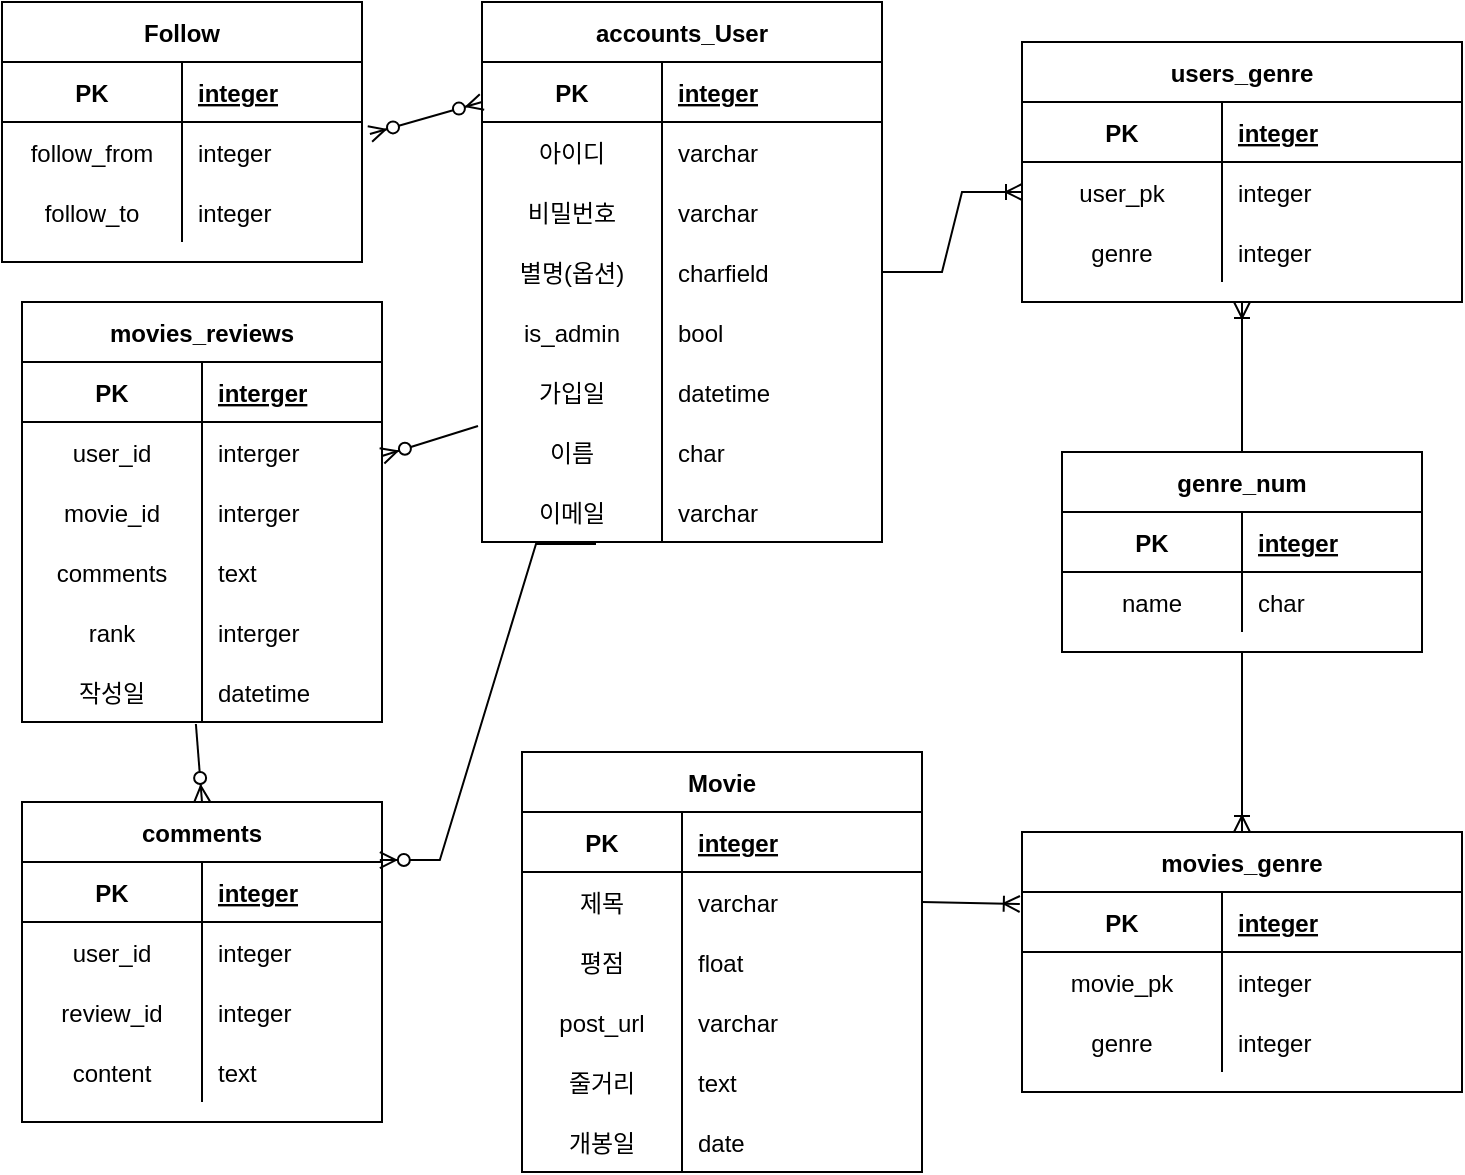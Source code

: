 <mxfile version="15.7.4" type="device"><diagram id="C5RBs43oDa-KdzZeNtuy" name="Page-1"><mxGraphModel dx="1422" dy="762" grid="1" gridSize="10" guides="1" tooltips="1" connect="1" arrows="1" fold="1" page="1" pageScale="1" pageWidth="827" pageHeight="1169" math="0" shadow="0"><root><mxCell id="WIyWlLk6GJQsqaUBKTNV-0"/><mxCell id="WIyWlLk6GJQsqaUBKTNV-1" parent="WIyWlLk6GJQsqaUBKTNV-0"/><mxCell id="8XO7aNKC1rzDoXNS54ND-7" value="accounts_User" style="shape=table;startSize=30;container=1;collapsible=1;childLayout=tableLayout;fixedRows=1;rowLines=0;fontStyle=1;align=center;resizeLast=1;" vertex="1" parent="WIyWlLk6GJQsqaUBKTNV-1"><mxGeometry x="280" y="40" width="200" height="270" as="geometry"/></mxCell><mxCell id="8XO7aNKC1rzDoXNS54ND-8" value="" style="shape=partialRectangle;collapsible=0;dropTarget=0;pointerEvents=0;fillColor=none;top=0;left=0;bottom=1;right=0;points=[[0,0.5],[1,0.5]];portConstraint=eastwest;" vertex="1" parent="8XO7aNKC1rzDoXNS54ND-7"><mxGeometry y="30" width="200" height="30" as="geometry"/></mxCell><mxCell id="8XO7aNKC1rzDoXNS54ND-9" value="PK" style="shape=partialRectangle;connectable=0;fillColor=none;top=0;left=0;bottom=0;right=0;fontStyle=1;overflow=hidden;" vertex="1" parent="8XO7aNKC1rzDoXNS54ND-8"><mxGeometry width="90" height="30" as="geometry"><mxRectangle width="90" height="30" as="alternateBounds"/></mxGeometry></mxCell><mxCell id="8XO7aNKC1rzDoXNS54ND-10" value="integer" style="shape=partialRectangle;connectable=0;fillColor=none;top=0;left=0;bottom=0;right=0;align=left;spacingLeft=6;fontStyle=5;overflow=hidden;" vertex="1" parent="8XO7aNKC1rzDoXNS54ND-8"><mxGeometry x="90" width="110" height="30" as="geometry"><mxRectangle width="110" height="30" as="alternateBounds"/></mxGeometry></mxCell><mxCell id="8XO7aNKC1rzDoXNS54ND-11" value="" style="shape=partialRectangle;collapsible=0;dropTarget=0;pointerEvents=0;fillColor=none;top=0;left=0;bottom=0;right=0;points=[[0,0.5],[1,0.5]];portConstraint=eastwest;" vertex="1" parent="8XO7aNKC1rzDoXNS54ND-7"><mxGeometry y="60" width="200" height="30" as="geometry"/></mxCell><mxCell id="8XO7aNKC1rzDoXNS54ND-12" value="아이디" style="shape=partialRectangle;connectable=0;fillColor=none;top=0;left=0;bottom=0;right=0;editable=1;overflow=hidden;" vertex="1" parent="8XO7aNKC1rzDoXNS54ND-11"><mxGeometry width="90" height="30" as="geometry"><mxRectangle width="90" height="30" as="alternateBounds"/></mxGeometry></mxCell><mxCell id="8XO7aNKC1rzDoXNS54ND-13" value="varchar" style="shape=partialRectangle;connectable=0;fillColor=none;top=0;left=0;bottom=0;right=0;align=left;spacingLeft=6;overflow=hidden;" vertex="1" parent="8XO7aNKC1rzDoXNS54ND-11"><mxGeometry x="90" width="110" height="30" as="geometry"><mxRectangle width="110" height="30" as="alternateBounds"/></mxGeometry></mxCell><mxCell id="8XO7aNKC1rzDoXNS54ND-14" value="" style="shape=partialRectangle;collapsible=0;dropTarget=0;pointerEvents=0;fillColor=none;top=0;left=0;bottom=0;right=0;points=[[0,0.5],[1,0.5]];portConstraint=eastwest;" vertex="1" parent="8XO7aNKC1rzDoXNS54ND-7"><mxGeometry y="90" width="200" height="30" as="geometry"/></mxCell><mxCell id="8XO7aNKC1rzDoXNS54ND-15" value="비밀번호" style="shape=partialRectangle;connectable=0;fillColor=none;top=0;left=0;bottom=0;right=0;editable=1;overflow=hidden;" vertex="1" parent="8XO7aNKC1rzDoXNS54ND-14"><mxGeometry width="90" height="30" as="geometry"><mxRectangle width="90" height="30" as="alternateBounds"/></mxGeometry></mxCell><mxCell id="8XO7aNKC1rzDoXNS54ND-16" value="varchar" style="shape=partialRectangle;connectable=0;fillColor=none;top=0;left=0;bottom=0;right=0;align=left;spacingLeft=6;overflow=hidden;" vertex="1" parent="8XO7aNKC1rzDoXNS54ND-14"><mxGeometry x="90" width="110" height="30" as="geometry"><mxRectangle width="110" height="30" as="alternateBounds"/></mxGeometry></mxCell><mxCell id="8XO7aNKC1rzDoXNS54ND-17" value="" style="shape=partialRectangle;collapsible=0;dropTarget=0;pointerEvents=0;fillColor=none;top=0;left=0;bottom=0;right=0;points=[[0,0.5],[1,0.5]];portConstraint=eastwest;" vertex="1" parent="8XO7aNKC1rzDoXNS54ND-7"><mxGeometry y="120" width="200" height="30" as="geometry"/></mxCell><mxCell id="8XO7aNKC1rzDoXNS54ND-18" value="별명(옵션)" style="shape=partialRectangle;connectable=0;fillColor=none;top=0;left=0;bottom=0;right=0;editable=1;overflow=hidden;" vertex="1" parent="8XO7aNKC1rzDoXNS54ND-17"><mxGeometry width="90" height="30" as="geometry"><mxRectangle width="90" height="30" as="alternateBounds"/></mxGeometry></mxCell><mxCell id="8XO7aNKC1rzDoXNS54ND-19" value="charfield" style="shape=partialRectangle;connectable=0;fillColor=none;top=0;left=0;bottom=0;right=0;align=left;spacingLeft=6;overflow=hidden;" vertex="1" parent="8XO7aNKC1rzDoXNS54ND-17"><mxGeometry x="90" width="110" height="30" as="geometry"><mxRectangle width="110" height="30" as="alternateBounds"/></mxGeometry></mxCell><mxCell id="8XO7aNKC1rzDoXNS54ND-50" value="" style="shape=partialRectangle;collapsible=0;dropTarget=0;pointerEvents=0;fillColor=none;top=0;left=0;bottom=0;right=0;points=[[0,0.5],[1,0.5]];portConstraint=eastwest;" vertex="1" parent="8XO7aNKC1rzDoXNS54ND-7"><mxGeometry y="150" width="200" height="30" as="geometry"/></mxCell><mxCell id="8XO7aNKC1rzDoXNS54ND-51" value="is_admin" style="shape=partialRectangle;connectable=0;fillColor=none;top=0;left=0;bottom=0;right=0;editable=1;overflow=hidden;" vertex="1" parent="8XO7aNKC1rzDoXNS54ND-50"><mxGeometry width="90" height="30" as="geometry"><mxRectangle width="90" height="30" as="alternateBounds"/></mxGeometry></mxCell><mxCell id="8XO7aNKC1rzDoXNS54ND-52" value="bool" style="shape=partialRectangle;connectable=0;fillColor=none;top=0;left=0;bottom=0;right=0;align=left;spacingLeft=6;overflow=hidden;" vertex="1" parent="8XO7aNKC1rzDoXNS54ND-50"><mxGeometry x="90" width="110" height="30" as="geometry"><mxRectangle width="110" height="30" as="alternateBounds"/></mxGeometry></mxCell><mxCell id="8XO7aNKC1rzDoXNS54ND-53" value="" style="shape=partialRectangle;collapsible=0;dropTarget=0;pointerEvents=0;fillColor=none;top=0;left=0;bottom=0;right=0;points=[[0,0.5],[1,0.5]];portConstraint=eastwest;" vertex="1" parent="8XO7aNKC1rzDoXNS54ND-7"><mxGeometry y="180" width="200" height="30" as="geometry"/></mxCell><mxCell id="8XO7aNKC1rzDoXNS54ND-54" value="가입일" style="shape=partialRectangle;connectable=0;fillColor=none;top=0;left=0;bottom=0;right=0;editable=1;overflow=hidden;" vertex="1" parent="8XO7aNKC1rzDoXNS54ND-53"><mxGeometry width="90" height="30" as="geometry"><mxRectangle width="90" height="30" as="alternateBounds"/></mxGeometry></mxCell><mxCell id="8XO7aNKC1rzDoXNS54ND-55" value="datetime" style="shape=partialRectangle;connectable=0;fillColor=none;top=0;left=0;bottom=0;right=0;align=left;spacingLeft=6;overflow=hidden;" vertex="1" parent="8XO7aNKC1rzDoXNS54ND-53"><mxGeometry x="90" width="110" height="30" as="geometry"><mxRectangle width="110" height="30" as="alternateBounds"/></mxGeometry></mxCell><mxCell id="8XO7aNKC1rzDoXNS54ND-56" value="" style="shape=partialRectangle;collapsible=0;dropTarget=0;pointerEvents=0;fillColor=none;top=0;left=0;bottom=0;right=0;points=[[0,0.5],[1,0.5]];portConstraint=eastwest;" vertex="1" parent="8XO7aNKC1rzDoXNS54ND-7"><mxGeometry y="210" width="200" height="30" as="geometry"/></mxCell><mxCell id="8XO7aNKC1rzDoXNS54ND-57" value="이름" style="shape=partialRectangle;connectable=0;fillColor=none;top=0;left=0;bottom=0;right=0;editable=1;overflow=hidden;" vertex="1" parent="8XO7aNKC1rzDoXNS54ND-56"><mxGeometry width="90" height="30" as="geometry"><mxRectangle width="90" height="30" as="alternateBounds"/></mxGeometry></mxCell><mxCell id="8XO7aNKC1rzDoXNS54ND-58" value="char" style="shape=partialRectangle;connectable=0;fillColor=none;top=0;left=0;bottom=0;right=0;align=left;spacingLeft=6;overflow=hidden;" vertex="1" parent="8XO7aNKC1rzDoXNS54ND-56"><mxGeometry x="90" width="110" height="30" as="geometry"><mxRectangle width="110" height="30" as="alternateBounds"/></mxGeometry></mxCell><mxCell id="8XO7aNKC1rzDoXNS54ND-59" value="" style="shape=partialRectangle;collapsible=0;dropTarget=0;pointerEvents=0;fillColor=none;top=0;left=0;bottom=0;right=0;points=[[0,0.5],[1,0.5]];portConstraint=eastwest;" vertex="1" parent="8XO7aNKC1rzDoXNS54ND-7"><mxGeometry y="240" width="200" height="30" as="geometry"/></mxCell><mxCell id="8XO7aNKC1rzDoXNS54ND-60" value="이메일" style="shape=partialRectangle;connectable=0;fillColor=none;top=0;left=0;bottom=0;right=0;editable=1;overflow=hidden;" vertex="1" parent="8XO7aNKC1rzDoXNS54ND-59"><mxGeometry width="90" height="30" as="geometry"><mxRectangle width="90" height="30" as="alternateBounds"/></mxGeometry></mxCell><mxCell id="8XO7aNKC1rzDoXNS54ND-61" value="varchar" style="shape=partialRectangle;connectable=0;fillColor=none;top=0;left=0;bottom=0;right=0;align=left;spacingLeft=6;overflow=hidden;" vertex="1" parent="8XO7aNKC1rzDoXNS54ND-59"><mxGeometry x="90" width="110" height="30" as="geometry"><mxRectangle width="110" height="30" as="alternateBounds"/></mxGeometry></mxCell><mxCell id="8XO7aNKC1rzDoXNS54ND-21" value="users_genre" style="shape=table;startSize=30;container=1;collapsible=1;childLayout=tableLayout;fixedRows=1;rowLines=0;fontStyle=1;align=center;resizeLast=1;" vertex="1" parent="WIyWlLk6GJQsqaUBKTNV-1"><mxGeometry x="550" y="60" width="220" height="130" as="geometry"/></mxCell><mxCell id="8XO7aNKC1rzDoXNS54ND-22" value="" style="shape=partialRectangle;collapsible=0;dropTarget=0;pointerEvents=0;fillColor=none;top=0;left=0;bottom=1;right=0;points=[[0,0.5],[1,0.5]];portConstraint=eastwest;" vertex="1" parent="8XO7aNKC1rzDoXNS54ND-21"><mxGeometry y="30" width="220" height="30" as="geometry"/></mxCell><mxCell id="8XO7aNKC1rzDoXNS54ND-23" value="PK" style="shape=partialRectangle;connectable=0;fillColor=none;top=0;left=0;bottom=0;right=0;fontStyle=1;overflow=hidden;" vertex="1" parent="8XO7aNKC1rzDoXNS54ND-22"><mxGeometry width="100" height="30" as="geometry"><mxRectangle width="100" height="30" as="alternateBounds"/></mxGeometry></mxCell><mxCell id="8XO7aNKC1rzDoXNS54ND-24" value="integer" style="shape=partialRectangle;connectable=0;fillColor=none;top=0;left=0;bottom=0;right=0;align=left;spacingLeft=6;fontStyle=5;overflow=hidden;" vertex="1" parent="8XO7aNKC1rzDoXNS54ND-22"><mxGeometry x="100" width="120" height="30" as="geometry"><mxRectangle width="120" height="30" as="alternateBounds"/></mxGeometry></mxCell><mxCell id="8XO7aNKC1rzDoXNS54ND-25" value="" style="shape=partialRectangle;collapsible=0;dropTarget=0;pointerEvents=0;fillColor=none;top=0;left=0;bottom=0;right=0;points=[[0,0.5],[1,0.5]];portConstraint=eastwest;" vertex="1" parent="8XO7aNKC1rzDoXNS54ND-21"><mxGeometry y="60" width="220" height="30" as="geometry"/></mxCell><mxCell id="8XO7aNKC1rzDoXNS54ND-26" value="user_pk" style="shape=partialRectangle;connectable=0;fillColor=none;top=0;left=0;bottom=0;right=0;editable=1;overflow=hidden;" vertex="1" parent="8XO7aNKC1rzDoXNS54ND-25"><mxGeometry width="100" height="30" as="geometry"><mxRectangle width="100" height="30" as="alternateBounds"/></mxGeometry></mxCell><mxCell id="8XO7aNKC1rzDoXNS54ND-27" value="integer" style="shape=partialRectangle;connectable=0;fillColor=none;top=0;left=0;bottom=0;right=0;align=left;spacingLeft=6;overflow=hidden;" vertex="1" parent="8XO7aNKC1rzDoXNS54ND-25"><mxGeometry x="100" width="120" height="30" as="geometry"><mxRectangle width="120" height="30" as="alternateBounds"/></mxGeometry></mxCell><mxCell id="8XO7aNKC1rzDoXNS54ND-28" value="" style="shape=partialRectangle;collapsible=0;dropTarget=0;pointerEvents=0;fillColor=none;top=0;left=0;bottom=0;right=0;points=[[0,0.5],[1,0.5]];portConstraint=eastwest;" vertex="1" parent="8XO7aNKC1rzDoXNS54ND-21"><mxGeometry y="90" width="220" height="30" as="geometry"/></mxCell><mxCell id="8XO7aNKC1rzDoXNS54ND-29" value="genre" style="shape=partialRectangle;connectable=0;fillColor=none;top=0;left=0;bottom=0;right=0;editable=1;overflow=hidden;" vertex="1" parent="8XO7aNKC1rzDoXNS54ND-28"><mxGeometry width="100" height="30" as="geometry"><mxRectangle width="100" height="30" as="alternateBounds"/></mxGeometry></mxCell><mxCell id="8XO7aNKC1rzDoXNS54ND-30" value="integer" style="shape=partialRectangle;connectable=0;fillColor=none;top=0;left=0;bottom=0;right=0;align=left;spacingLeft=6;overflow=hidden;" vertex="1" parent="8XO7aNKC1rzDoXNS54ND-28"><mxGeometry x="100" width="120" height="30" as="geometry"><mxRectangle width="120" height="30" as="alternateBounds"/></mxGeometry></mxCell><mxCell id="8XO7aNKC1rzDoXNS54ND-34" value="Movie" style="shape=table;startSize=30;container=1;collapsible=1;childLayout=tableLayout;fixedRows=1;rowLines=0;fontStyle=1;align=center;resizeLast=1;" vertex="1" parent="WIyWlLk6GJQsqaUBKTNV-1"><mxGeometry x="300" y="415" width="200" height="210" as="geometry"/></mxCell><mxCell id="8XO7aNKC1rzDoXNS54ND-35" value="" style="shape=partialRectangle;collapsible=0;dropTarget=0;pointerEvents=0;fillColor=none;top=0;left=0;bottom=1;right=0;points=[[0,0.5],[1,0.5]];portConstraint=eastwest;" vertex="1" parent="8XO7aNKC1rzDoXNS54ND-34"><mxGeometry y="30" width="200" height="30" as="geometry"/></mxCell><mxCell id="8XO7aNKC1rzDoXNS54ND-36" value="PK" style="shape=partialRectangle;connectable=0;fillColor=none;top=0;left=0;bottom=0;right=0;fontStyle=1;overflow=hidden;" vertex="1" parent="8XO7aNKC1rzDoXNS54ND-35"><mxGeometry width="80" height="30" as="geometry"><mxRectangle width="80" height="30" as="alternateBounds"/></mxGeometry></mxCell><mxCell id="8XO7aNKC1rzDoXNS54ND-37" value="integer" style="shape=partialRectangle;connectable=0;fillColor=none;top=0;left=0;bottom=0;right=0;align=left;spacingLeft=6;fontStyle=5;overflow=hidden;" vertex="1" parent="8XO7aNKC1rzDoXNS54ND-35"><mxGeometry x="80" width="120" height="30" as="geometry"><mxRectangle width="120" height="30" as="alternateBounds"/></mxGeometry></mxCell><mxCell id="8XO7aNKC1rzDoXNS54ND-38" value="" style="shape=partialRectangle;collapsible=0;dropTarget=0;pointerEvents=0;fillColor=none;top=0;left=0;bottom=0;right=0;points=[[0,0.5],[1,0.5]];portConstraint=eastwest;" vertex="1" parent="8XO7aNKC1rzDoXNS54ND-34"><mxGeometry y="60" width="200" height="30" as="geometry"/></mxCell><mxCell id="8XO7aNKC1rzDoXNS54ND-39" value="제목" style="shape=partialRectangle;connectable=0;fillColor=none;top=0;left=0;bottom=0;right=0;editable=1;overflow=hidden;" vertex="1" parent="8XO7aNKC1rzDoXNS54ND-38"><mxGeometry width="80" height="30" as="geometry"><mxRectangle width="80" height="30" as="alternateBounds"/></mxGeometry></mxCell><mxCell id="8XO7aNKC1rzDoXNS54ND-40" value="varchar" style="shape=partialRectangle;connectable=0;fillColor=none;top=0;left=0;bottom=0;right=0;align=left;spacingLeft=6;overflow=hidden;" vertex="1" parent="8XO7aNKC1rzDoXNS54ND-38"><mxGeometry x="80" width="120" height="30" as="geometry"><mxRectangle width="120" height="30" as="alternateBounds"/></mxGeometry></mxCell><mxCell id="8XO7aNKC1rzDoXNS54ND-41" value="" style="shape=partialRectangle;collapsible=0;dropTarget=0;pointerEvents=0;fillColor=none;top=0;left=0;bottom=0;right=0;points=[[0,0.5],[1,0.5]];portConstraint=eastwest;" vertex="1" parent="8XO7aNKC1rzDoXNS54ND-34"><mxGeometry y="90" width="200" height="30" as="geometry"/></mxCell><mxCell id="8XO7aNKC1rzDoXNS54ND-42" value="평점" style="shape=partialRectangle;connectable=0;fillColor=none;top=0;left=0;bottom=0;right=0;editable=1;overflow=hidden;" vertex="1" parent="8XO7aNKC1rzDoXNS54ND-41"><mxGeometry width="80" height="30" as="geometry"><mxRectangle width="80" height="30" as="alternateBounds"/></mxGeometry></mxCell><mxCell id="8XO7aNKC1rzDoXNS54ND-43" value="float" style="shape=partialRectangle;connectable=0;fillColor=none;top=0;left=0;bottom=0;right=0;align=left;spacingLeft=6;overflow=hidden;" vertex="1" parent="8XO7aNKC1rzDoXNS54ND-41"><mxGeometry x="80" width="120" height="30" as="geometry"><mxRectangle width="120" height="30" as="alternateBounds"/></mxGeometry></mxCell><mxCell id="8XO7aNKC1rzDoXNS54ND-44" value="" style="shape=partialRectangle;collapsible=0;dropTarget=0;pointerEvents=0;fillColor=none;top=0;left=0;bottom=0;right=0;points=[[0,0.5],[1,0.5]];portConstraint=eastwest;" vertex="1" parent="8XO7aNKC1rzDoXNS54ND-34"><mxGeometry y="120" width="200" height="30" as="geometry"/></mxCell><mxCell id="8XO7aNKC1rzDoXNS54ND-45" value="post_url" style="shape=partialRectangle;connectable=0;fillColor=none;top=0;left=0;bottom=0;right=0;editable=1;overflow=hidden;" vertex="1" parent="8XO7aNKC1rzDoXNS54ND-44"><mxGeometry width="80" height="30" as="geometry"><mxRectangle width="80" height="30" as="alternateBounds"/></mxGeometry></mxCell><mxCell id="8XO7aNKC1rzDoXNS54ND-46" value="varchar" style="shape=partialRectangle;connectable=0;fillColor=none;top=0;left=0;bottom=0;right=0;align=left;spacingLeft=6;overflow=hidden;" vertex="1" parent="8XO7aNKC1rzDoXNS54ND-44"><mxGeometry x="80" width="120" height="30" as="geometry"><mxRectangle width="120" height="30" as="alternateBounds"/></mxGeometry></mxCell><mxCell id="8XO7aNKC1rzDoXNS54ND-85" value="" style="shape=partialRectangle;collapsible=0;dropTarget=0;pointerEvents=0;fillColor=none;top=0;left=0;bottom=0;right=0;points=[[0,0.5],[1,0.5]];portConstraint=eastwest;" vertex="1" parent="8XO7aNKC1rzDoXNS54ND-34"><mxGeometry y="150" width="200" height="30" as="geometry"/></mxCell><mxCell id="8XO7aNKC1rzDoXNS54ND-86" value="줄거리" style="shape=partialRectangle;connectable=0;fillColor=none;top=0;left=0;bottom=0;right=0;editable=1;overflow=hidden;" vertex="1" parent="8XO7aNKC1rzDoXNS54ND-85"><mxGeometry width="80" height="30" as="geometry"><mxRectangle width="80" height="30" as="alternateBounds"/></mxGeometry></mxCell><mxCell id="8XO7aNKC1rzDoXNS54ND-87" value="text" style="shape=partialRectangle;connectable=0;fillColor=none;top=0;left=0;bottom=0;right=0;align=left;spacingLeft=6;overflow=hidden;" vertex="1" parent="8XO7aNKC1rzDoXNS54ND-85"><mxGeometry x="80" width="120" height="30" as="geometry"><mxRectangle width="120" height="30" as="alternateBounds"/></mxGeometry></mxCell><mxCell id="8XO7aNKC1rzDoXNS54ND-88" value="" style="shape=partialRectangle;collapsible=0;dropTarget=0;pointerEvents=0;fillColor=none;top=0;left=0;bottom=0;right=0;points=[[0,0.5],[1,0.5]];portConstraint=eastwest;" vertex="1" parent="8XO7aNKC1rzDoXNS54ND-34"><mxGeometry y="180" width="200" height="30" as="geometry"/></mxCell><mxCell id="8XO7aNKC1rzDoXNS54ND-89" value="개봉일" style="shape=partialRectangle;connectable=0;fillColor=none;top=0;left=0;bottom=0;right=0;editable=1;overflow=hidden;" vertex="1" parent="8XO7aNKC1rzDoXNS54ND-88"><mxGeometry width="80" height="30" as="geometry"><mxRectangle width="80" height="30" as="alternateBounds"/></mxGeometry></mxCell><mxCell id="8XO7aNKC1rzDoXNS54ND-90" value="date" style="shape=partialRectangle;connectable=0;fillColor=none;top=0;left=0;bottom=0;right=0;align=left;spacingLeft=6;overflow=hidden;" vertex="1" parent="8XO7aNKC1rzDoXNS54ND-88"><mxGeometry x="80" width="120" height="30" as="geometry"><mxRectangle width="120" height="30" as="alternateBounds"/></mxGeometry></mxCell><mxCell id="8XO7aNKC1rzDoXNS54ND-70" value="Follow" style="shape=table;startSize=30;container=1;collapsible=1;childLayout=tableLayout;fixedRows=1;rowLines=0;fontStyle=1;align=center;resizeLast=1;" vertex="1" parent="WIyWlLk6GJQsqaUBKTNV-1"><mxGeometry x="40" y="40" width="180" height="130" as="geometry"/></mxCell><mxCell id="8XO7aNKC1rzDoXNS54ND-71" value="" style="shape=partialRectangle;collapsible=0;dropTarget=0;pointerEvents=0;fillColor=none;top=0;left=0;bottom=1;right=0;points=[[0,0.5],[1,0.5]];portConstraint=eastwest;" vertex="1" parent="8XO7aNKC1rzDoXNS54ND-70"><mxGeometry y="30" width="180" height="30" as="geometry"/></mxCell><mxCell id="8XO7aNKC1rzDoXNS54ND-72" value="PK" style="shape=partialRectangle;connectable=0;fillColor=none;top=0;left=0;bottom=0;right=0;fontStyle=1;overflow=hidden;" vertex="1" parent="8XO7aNKC1rzDoXNS54ND-71"><mxGeometry width="90" height="30" as="geometry"><mxRectangle width="90" height="30" as="alternateBounds"/></mxGeometry></mxCell><mxCell id="8XO7aNKC1rzDoXNS54ND-73" value="integer" style="shape=partialRectangle;connectable=0;fillColor=none;top=0;left=0;bottom=0;right=0;align=left;spacingLeft=6;fontStyle=5;overflow=hidden;" vertex="1" parent="8XO7aNKC1rzDoXNS54ND-71"><mxGeometry x="90" width="90" height="30" as="geometry"><mxRectangle width="90" height="30" as="alternateBounds"/></mxGeometry></mxCell><mxCell id="8XO7aNKC1rzDoXNS54ND-74" value="" style="shape=partialRectangle;collapsible=0;dropTarget=0;pointerEvents=0;fillColor=none;top=0;left=0;bottom=0;right=0;points=[[0,0.5],[1,0.5]];portConstraint=eastwest;" vertex="1" parent="8XO7aNKC1rzDoXNS54ND-70"><mxGeometry y="60" width="180" height="30" as="geometry"/></mxCell><mxCell id="8XO7aNKC1rzDoXNS54ND-75" value="follow_from" style="shape=partialRectangle;connectable=0;fillColor=none;top=0;left=0;bottom=0;right=0;editable=1;overflow=hidden;" vertex="1" parent="8XO7aNKC1rzDoXNS54ND-74"><mxGeometry width="90" height="30" as="geometry"><mxRectangle width="90" height="30" as="alternateBounds"/></mxGeometry></mxCell><mxCell id="8XO7aNKC1rzDoXNS54ND-76" value="integer" style="shape=partialRectangle;connectable=0;fillColor=none;top=0;left=0;bottom=0;right=0;align=left;spacingLeft=6;overflow=hidden;" vertex="1" parent="8XO7aNKC1rzDoXNS54ND-74"><mxGeometry x="90" width="90" height="30" as="geometry"><mxRectangle width="90" height="30" as="alternateBounds"/></mxGeometry></mxCell><mxCell id="8XO7aNKC1rzDoXNS54ND-77" value="" style="shape=partialRectangle;collapsible=0;dropTarget=0;pointerEvents=0;fillColor=none;top=0;left=0;bottom=0;right=0;points=[[0,0.5],[1,0.5]];portConstraint=eastwest;" vertex="1" parent="8XO7aNKC1rzDoXNS54ND-70"><mxGeometry y="90" width="180" height="30" as="geometry"/></mxCell><mxCell id="8XO7aNKC1rzDoXNS54ND-78" value="follow_to" style="shape=partialRectangle;connectable=0;fillColor=none;top=0;left=0;bottom=0;right=0;editable=1;overflow=hidden;" vertex="1" parent="8XO7aNKC1rzDoXNS54ND-77"><mxGeometry width="90" height="30" as="geometry"><mxRectangle width="90" height="30" as="alternateBounds"/></mxGeometry></mxCell><mxCell id="8XO7aNKC1rzDoXNS54ND-79" value="integer" style="shape=partialRectangle;connectable=0;fillColor=none;top=0;left=0;bottom=0;right=0;align=left;spacingLeft=6;overflow=hidden;" vertex="1" parent="8XO7aNKC1rzDoXNS54ND-77"><mxGeometry x="90" width="90" height="30" as="geometry"><mxRectangle width="90" height="30" as="alternateBounds"/></mxGeometry></mxCell><mxCell id="8XO7aNKC1rzDoXNS54ND-100" value="movies_reviews" style="shape=table;startSize=30;container=1;collapsible=1;childLayout=tableLayout;fixedRows=1;rowLines=0;fontStyle=1;align=center;resizeLast=1;" vertex="1" parent="WIyWlLk6GJQsqaUBKTNV-1"><mxGeometry x="50" y="190" width="180" height="210" as="geometry"/></mxCell><mxCell id="8XO7aNKC1rzDoXNS54ND-101" value="" style="shape=partialRectangle;collapsible=0;dropTarget=0;pointerEvents=0;fillColor=none;top=0;left=0;bottom=1;right=0;points=[[0,0.5],[1,0.5]];portConstraint=eastwest;" vertex="1" parent="8XO7aNKC1rzDoXNS54ND-100"><mxGeometry y="30" width="180" height="30" as="geometry"/></mxCell><mxCell id="8XO7aNKC1rzDoXNS54ND-102" value="PK" style="shape=partialRectangle;connectable=0;fillColor=none;top=0;left=0;bottom=0;right=0;fontStyle=1;overflow=hidden;" vertex="1" parent="8XO7aNKC1rzDoXNS54ND-101"><mxGeometry width="90" height="30" as="geometry"><mxRectangle width="90" height="30" as="alternateBounds"/></mxGeometry></mxCell><mxCell id="8XO7aNKC1rzDoXNS54ND-103" value="interger" style="shape=partialRectangle;connectable=0;fillColor=none;top=0;left=0;bottom=0;right=0;align=left;spacingLeft=6;fontStyle=5;overflow=hidden;" vertex="1" parent="8XO7aNKC1rzDoXNS54ND-101"><mxGeometry x="90" width="90" height="30" as="geometry"><mxRectangle width="90" height="30" as="alternateBounds"/></mxGeometry></mxCell><mxCell id="8XO7aNKC1rzDoXNS54ND-104" value="" style="shape=partialRectangle;collapsible=0;dropTarget=0;pointerEvents=0;fillColor=none;top=0;left=0;bottom=0;right=0;points=[[0,0.5],[1,0.5]];portConstraint=eastwest;" vertex="1" parent="8XO7aNKC1rzDoXNS54ND-100"><mxGeometry y="60" width="180" height="30" as="geometry"/></mxCell><mxCell id="8XO7aNKC1rzDoXNS54ND-105" value="user_id" style="shape=partialRectangle;connectable=0;fillColor=none;top=0;left=0;bottom=0;right=0;editable=1;overflow=hidden;" vertex="1" parent="8XO7aNKC1rzDoXNS54ND-104"><mxGeometry width="90" height="30" as="geometry"><mxRectangle width="90" height="30" as="alternateBounds"/></mxGeometry></mxCell><mxCell id="8XO7aNKC1rzDoXNS54ND-106" value="interger" style="shape=partialRectangle;connectable=0;fillColor=none;top=0;left=0;bottom=0;right=0;align=left;spacingLeft=6;overflow=hidden;" vertex="1" parent="8XO7aNKC1rzDoXNS54ND-104"><mxGeometry x="90" width="90" height="30" as="geometry"><mxRectangle width="90" height="30" as="alternateBounds"/></mxGeometry></mxCell><mxCell id="8XO7aNKC1rzDoXNS54ND-107" value="" style="shape=partialRectangle;collapsible=0;dropTarget=0;pointerEvents=0;fillColor=none;top=0;left=0;bottom=0;right=0;points=[[0,0.5],[1,0.5]];portConstraint=eastwest;" vertex="1" parent="8XO7aNKC1rzDoXNS54ND-100"><mxGeometry y="90" width="180" height="30" as="geometry"/></mxCell><mxCell id="8XO7aNKC1rzDoXNS54ND-108" value="movie_id" style="shape=partialRectangle;connectable=0;fillColor=none;top=0;left=0;bottom=0;right=0;editable=1;overflow=hidden;" vertex="1" parent="8XO7aNKC1rzDoXNS54ND-107"><mxGeometry width="90" height="30" as="geometry"><mxRectangle width="90" height="30" as="alternateBounds"/></mxGeometry></mxCell><mxCell id="8XO7aNKC1rzDoXNS54ND-109" value="interger" style="shape=partialRectangle;connectable=0;fillColor=none;top=0;left=0;bottom=0;right=0;align=left;spacingLeft=6;overflow=hidden;" vertex="1" parent="8XO7aNKC1rzDoXNS54ND-107"><mxGeometry x="90" width="90" height="30" as="geometry"><mxRectangle width="90" height="30" as="alternateBounds"/></mxGeometry></mxCell><mxCell id="8XO7aNKC1rzDoXNS54ND-110" value="" style="shape=partialRectangle;collapsible=0;dropTarget=0;pointerEvents=0;fillColor=none;top=0;left=0;bottom=0;right=0;points=[[0,0.5],[1,0.5]];portConstraint=eastwest;" vertex="1" parent="8XO7aNKC1rzDoXNS54ND-100"><mxGeometry y="120" width="180" height="30" as="geometry"/></mxCell><mxCell id="8XO7aNKC1rzDoXNS54ND-111" value="comments" style="shape=partialRectangle;connectable=0;fillColor=none;top=0;left=0;bottom=0;right=0;editable=1;overflow=hidden;" vertex="1" parent="8XO7aNKC1rzDoXNS54ND-110"><mxGeometry width="90" height="30" as="geometry"><mxRectangle width="90" height="30" as="alternateBounds"/></mxGeometry></mxCell><mxCell id="8XO7aNKC1rzDoXNS54ND-112" value="text" style="shape=partialRectangle;connectable=0;fillColor=none;top=0;left=0;bottom=0;right=0;align=left;spacingLeft=6;overflow=hidden;" vertex="1" parent="8XO7aNKC1rzDoXNS54ND-110"><mxGeometry x="90" width="90" height="30" as="geometry"><mxRectangle width="90" height="30" as="alternateBounds"/></mxGeometry></mxCell><mxCell id="8XO7aNKC1rzDoXNS54ND-113" value="" style="shape=partialRectangle;collapsible=0;dropTarget=0;pointerEvents=0;fillColor=none;top=0;left=0;bottom=0;right=0;points=[[0,0.5],[1,0.5]];portConstraint=eastwest;" vertex="1" parent="8XO7aNKC1rzDoXNS54ND-100"><mxGeometry y="150" width="180" height="30" as="geometry"/></mxCell><mxCell id="8XO7aNKC1rzDoXNS54ND-114" value="rank" style="shape=partialRectangle;connectable=0;fillColor=none;top=0;left=0;bottom=0;right=0;editable=1;overflow=hidden;" vertex="1" parent="8XO7aNKC1rzDoXNS54ND-113"><mxGeometry width="90" height="30" as="geometry"><mxRectangle width="90" height="30" as="alternateBounds"/></mxGeometry></mxCell><mxCell id="8XO7aNKC1rzDoXNS54ND-115" value="interger" style="shape=partialRectangle;connectable=0;fillColor=none;top=0;left=0;bottom=0;right=0;align=left;spacingLeft=6;overflow=hidden;" vertex="1" parent="8XO7aNKC1rzDoXNS54ND-113"><mxGeometry x="90" width="90" height="30" as="geometry"><mxRectangle width="90" height="30" as="alternateBounds"/></mxGeometry></mxCell><mxCell id="8XO7aNKC1rzDoXNS54ND-116" value="" style="shape=partialRectangle;collapsible=0;dropTarget=0;pointerEvents=0;fillColor=none;top=0;left=0;bottom=0;right=0;points=[[0,0.5],[1,0.5]];portConstraint=eastwest;" vertex="1" parent="8XO7aNKC1rzDoXNS54ND-100"><mxGeometry y="180" width="180" height="30" as="geometry"/></mxCell><mxCell id="8XO7aNKC1rzDoXNS54ND-117" value="작성일" style="shape=partialRectangle;connectable=0;fillColor=none;top=0;left=0;bottom=0;right=0;editable=1;overflow=hidden;" vertex="1" parent="8XO7aNKC1rzDoXNS54ND-116"><mxGeometry width="90" height="30" as="geometry"><mxRectangle width="90" height="30" as="alternateBounds"/></mxGeometry></mxCell><mxCell id="8XO7aNKC1rzDoXNS54ND-118" value="datetime" style="shape=partialRectangle;connectable=0;fillColor=none;top=0;left=0;bottom=0;right=0;align=left;spacingLeft=6;overflow=hidden;" vertex="1" parent="8XO7aNKC1rzDoXNS54ND-116"><mxGeometry x="90" width="90" height="30" as="geometry"><mxRectangle width="90" height="30" as="alternateBounds"/></mxGeometry></mxCell><mxCell id="8XO7aNKC1rzDoXNS54ND-119" value="" style="fontSize=12;html=1;endArrow=ERzeroToMany;endFill=1;rounded=0;exitX=-0.01;exitY=1.067;exitDx=0;exitDy=0;exitPerimeter=0;" edge="1" parent="WIyWlLk6GJQsqaUBKTNV-1" source="8XO7aNKC1rzDoXNS54ND-53" target="8XO7aNKC1rzDoXNS54ND-100"><mxGeometry width="100" height="100" relative="1" as="geometry"><mxPoint x="40" y="430" as="sourcePoint"/><mxPoint x="140" y="330" as="targetPoint"/></mxGeometry></mxCell><mxCell id="8XO7aNKC1rzDoXNS54ND-121" value="genre_num" style="shape=table;startSize=30;container=1;collapsible=1;childLayout=tableLayout;fixedRows=1;rowLines=0;fontStyle=1;align=center;resizeLast=1;" vertex="1" parent="WIyWlLk6GJQsqaUBKTNV-1"><mxGeometry x="570" y="265" width="180" height="100" as="geometry"/></mxCell><mxCell id="8XO7aNKC1rzDoXNS54ND-122" value="" style="shape=partialRectangle;collapsible=0;dropTarget=0;pointerEvents=0;fillColor=none;top=0;left=0;bottom=1;right=0;points=[[0,0.5],[1,0.5]];portConstraint=eastwest;" vertex="1" parent="8XO7aNKC1rzDoXNS54ND-121"><mxGeometry y="30" width="180" height="30" as="geometry"/></mxCell><mxCell id="8XO7aNKC1rzDoXNS54ND-123" value="PK" style="shape=partialRectangle;connectable=0;fillColor=none;top=0;left=0;bottom=0;right=0;fontStyle=1;overflow=hidden;" vertex="1" parent="8XO7aNKC1rzDoXNS54ND-122"><mxGeometry width="90" height="30" as="geometry"><mxRectangle width="90" height="30" as="alternateBounds"/></mxGeometry></mxCell><mxCell id="8XO7aNKC1rzDoXNS54ND-124" value="integer" style="shape=partialRectangle;connectable=0;fillColor=none;top=0;left=0;bottom=0;right=0;align=left;spacingLeft=6;fontStyle=5;overflow=hidden;" vertex="1" parent="8XO7aNKC1rzDoXNS54ND-122"><mxGeometry x="90" width="90" height="30" as="geometry"><mxRectangle width="90" height="30" as="alternateBounds"/></mxGeometry></mxCell><mxCell id="8XO7aNKC1rzDoXNS54ND-125" value="" style="shape=partialRectangle;collapsible=0;dropTarget=0;pointerEvents=0;fillColor=none;top=0;left=0;bottom=0;right=0;points=[[0,0.5],[1,0.5]];portConstraint=eastwest;" vertex="1" parent="8XO7aNKC1rzDoXNS54ND-121"><mxGeometry y="60" width="180" height="30" as="geometry"/></mxCell><mxCell id="8XO7aNKC1rzDoXNS54ND-126" value="name" style="shape=partialRectangle;connectable=0;fillColor=none;top=0;left=0;bottom=0;right=0;editable=1;overflow=hidden;" vertex="1" parent="8XO7aNKC1rzDoXNS54ND-125"><mxGeometry width="90" height="30" as="geometry"><mxRectangle width="90" height="30" as="alternateBounds"/></mxGeometry></mxCell><mxCell id="8XO7aNKC1rzDoXNS54ND-127" value="char" style="shape=partialRectangle;connectable=0;fillColor=none;top=0;left=0;bottom=0;right=0;align=left;spacingLeft=6;overflow=hidden;" vertex="1" parent="8XO7aNKC1rzDoXNS54ND-125"><mxGeometry x="90" width="90" height="30" as="geometry"><mxRectangle width="90" height="30" as="alternateBounds"/></mxGeometry></mxCell><mxCell id="8XO7aNKC1rzDoXNS54ND-135" value="movies_genre" style="shape=table;startSize=30;container=1;collapsible=1;childLayout=tableLayout;fixedRows=1;rowLines=0;fontStyle=1;align=center;resizeLast=1;" vertex="1" parent="WIyWlLk6GJQsqaUBKTNV-1"><mxGeometry x="550" y="455" width="220" height="130" as="geometry"/></mxCell><mxCell id="8XO7aNKC1rzDoXNS54ND-136" value="" style="shape=partialRectangle;collapsible=0;dropTarget=0;pointerEvents=0;fillColor=none;top=0;left=0;bottom=1;right=0;points=[[0,0.5],[1,0.5]];portConstraint=eastwest;" vertex="1" parent="8XO7aNKC1rzDoXNS54ND-135"><mxGeometry y="30" width="220" height="30" as="geometry"/></mxCell><mxCell id="8XO7aNKC1rzDoXNS54ND-137" value="PK" style="shape=partialRectangle;connectable=0;fillColor=none;top=0;left=0;bottom=0;right=0;fontStyle=1;overflow=hidden;" vertex="1" parent="8XO7aNKC1rzDoXNS54ND-136"><mxGeometry width="100" height="30" as="geometry"><mxRectangle width="100" height="30" as="alternateBounds"/></mxGeometry></mxCell><mxCell id="8XO7aNKC1rzDoXNS54ND-138" value="integer" style="shape=partialRectangle;connectable=0;fillColor=none;top=0;left=0;bottom=0;right=0;align=left;spacingLeft=6;fontStyle=5;overflow=hidden;" vertex="1" parent="8XO7aNKC1rzDoXNS54ND-136"><mxGeometry x="100" width="120" height="30" as="geometry"><mxRectangle width="120" height="30" as="alternateBounds"/></mxGeometry></mxCell><mxCell id="8XO7aNKC1rzDoXNS54ND-139" value="" style="shape=partialRectangle;collapsible=0;dropTarget=0;pointerEvents=0;fillColor=none;top=0;left=0;bottom=0;right=0;points=[[0,0.5],[1,0.5]];portConstraint=eastwest;" vertex="1" parent="8XO7aNKC1rzDoXNS54ND-135"><mxGeometry y="60" width="220" height="30" as="geometry"/></mxCell><mxCell id="8XO7aNKC1rzDoXNS54ND-140" value="movie_pk" style="shape=partialRectangle;connectable=0;fillColor=none;top=0;left=0;bottom=0;right=0;editable=1;overflow=hidden;" vertex="1" parent="8XO7aNKC1rzDoXNS54ND-139"><mxGeometry width="100" height="30" as="geometry"><mxRectangle width="100" height="30" as="alternateBounds"/></mxGeometry></mxCell><mxCell id="8XO7aNKC1rzDoXNS54ND-141" value="integer" style="shape=partialRectangle;connectable=0;fillColor=none;top=0;left=0;bottom=0;right=0;align=left;spacingLeft=6;overflow=hidden;" vertex="1" parent="8XO7aNKC1rzDoXNS54ND-139"><mxGeometry x="100" width="120" height="30" as="geometry"><mxRectangle width="120" height="30" as="alternateBounds"/></mxGeometry></mxCell><mxCell id="8XO7aNKC1rzDoXNS54ND-142" value="" style="shape=partialRectangle;collapsible=0;dropTarget=0;pointerEvents=0;fillColor=none;top=0;left=0;bottom=0;right=0;points=[[0,0.5],[1,0.5]];portConstraint=eastwest;" vertex="1" parent="8XO7aNKC1rzDoXNS54ND-135"><mxGeometry y="90" width="220" height="30" as="geometry"/></mxCell><mxCell id="8XO7aNKC1rzDoXNS54ND-143" value="genre" style="shape=partialRectangle;connectable=0;fillColor=none;top=0;left=0;bottom=0;right=0;editable=1;overflow=hidden;" vertex="1" parent="8XO7aNKC1rzDoXNS54ND-142"><mxGeometry width="100" height="30" as="geometry"><mxRectangle width="100" height="30" as="alternateBounds"/></mxGeometry></mxCell><mxCell id="8XO7aNKC1rzDoXNS54ND-144" value="integer" style="shape=partialRectangle;connectable=0;fillColor=none;top=0;left=0;bottom=0;right=0;align=left;spacingLeft=6;overflow=hidden;" vertex="1" parent="8XO7aNKC1rzDoXNS54ND-142"><mxGeometry x="100" width="120" height="30" as="geometry"><mxRectangle width="120" height="30" as="alternateBounds"/></mxGeometry></mxCell><mxCell id="8XO7aNKC1rzDoXNS54ND-147" value="comments" style="shape=table;startSize=30;container=1;collapsible=1;childLayout=tableLayout;fixedRows=1;rowLines=0;fontStyle=1;align=center;resizeLast=1;" vertex="1" parent="WIyWlLk6GJQsqaUBKTNV-1"><mxGeometry x="50" y="440" width="180" height="160" as="geometry"/></mxCell><mxCell id="8XO7aNKC1rzDoXNS54ND-148" value="" style="shape=partialRectangle;collapsible=0;dropTarget=0;pointerEvents=0;fillColor=none;top=0;left=0;bottom=1;right=0;points=[[0,0.5],[1,0.5]];portConstraint=eastwest;" vertex="1" parent="8XO7aNKC1rzDoXNS54ND-147"><mxGeometry y="30" width="180" height="30" as="geometry"/></mxCell><mxCell id="8XO7aNKC1rzDoXNS54ND-149" value="PK" style="shape=partialRectangle;connectable=0;fillColor=none;top=0;left=0;bottom=0;right=0;fontStyle=1;overflow=hidden;" vertex="1" parent="8XO7aNKC1rzDoXNS54ND-148"><mxGeometry width="90" height="30" as="geometry"><mxRectangle width="90" height="30" as="alternateBounds"/></mxGeometry></mxCell><mxCell id="8XO7aNKC1rzDoXNS54ND-150" value="integer" style="shape=partialRectangle;connectable=0;fillColor=none;top=0;left=0;bottom=0;right=0;align=left;spacingLeft=6;fontStyle=5;overflow=hidden;" vertex="1" parent="8XO7aNKC1rzDoXNS54ND-148"><mxGeometry x="90" width="90" height="30" as="geometry"><mxRectangle width="90" height="30" as="alternateBounds"/></mxGeometry></mxCell><mxCell id="8XO7aNKC1rzDoXNS54ND-151" value="" style="shape=partialRectangle;collapsible=0;dropTarget=0;pointerEvents=0;fillColor=none;top=0;left=0;bottom=0;right=0;points=[[0,0.5],[1,0.5]];portConstraint=eastwest;" vertex="1" parent="8XO7aNKC1rzDoXNS54ND-147"><mxGeometry y="60" width="180" height="30" as="geometry"/></mxCell><mxCell id="8XO7aNKC1rzDoXNS54ND-152" value="user_id" style="shape=partialRectangle;connectable=0;fillColor=none;top=0;left=0;bottom=0;right=0;editable=1;overflow=hidden;" vertex="1" parent="8XO7aNKC1rzDoXNS54ND-151"><mxGeometry width="90" height="30" as="geometry"><mxRectangle width="90" height="30" as="alternateBounds"/></mxGeometry></mxCell><mxCell id="8XO7aNKC1rzDoXNS54ND-153" value="integer" style="shape=partialRectangle;connectable=0;fillColor=none;top=0;left=0;bottom=0;right=0;align=left;spacingLeft=6;overflow=hidden;" vertex="1" parent="8XO7aNKC1rzDoXNS54ND-151"><mxGeometry x="90" width="90" height="30" as="geometry"><mxRectangle width="90" height="30" as="alternateBounds"/></mxGeometry></mxCell><mxCell id="8XO7aNKC1rzDoXNS54ND-160" value="" style="shape=partialRectangle;collapsible=0;dropTarget=0;pointerEvents=0;fillColor=none;top=0;left=0;bottom=0;right=0;points=[[0,0.5],[1,0.5]];portConstraint=eastwest;" vertex="1" parent="8XO7aNKC1rzDoXNS54ND-147"><mxGeometry y="90" width="180" height="30" as="geometry"/></mxCell><mxCell id="8XO7aNKC1rzDoXNS54ND-161" value="review_id" style="shape=partialRectangle;connectable=0;fillColor=none;top=0;left=0;bottom=0;right=0;editable=1;overflow=hidden;" vertex="1" parent="8XO7aNKC1rzDoXNS54ND-160"><mxGeometry width="90" height="30" as="geometry"><mxRectangle width="90" height="30" as="alternateBounds"/></mxGeometry></mxCell><mxCell id="8XO7aNKC1rzDoXNS54ND-162" value="integer" style="shape=partialRectangle;connectable=0;fillColor=none;top=0;left=0;bottom=0;right=0;align=left;spacingLeft=6;overflow=hidden;" vertex="1" parent="8XO7aNKC1rzDoXNS54ND-160"><mxGeometry x="90" width="90" height="30" as="geometry"><mxRectangle width="90" height="30" as="alternateBounds"/></mxGeometry></mxCell><mxCell id="8XO7aNKC1rzDoXNS54ND-154" value="" style="shape=partialRectangle;collapsible=0;dropTarget=0;pointerEvents=0;fillColor=none;top=0;left=0;bottom=0;right=0;points=[[0,0.5],[1,0.5]];portConstraint=eastwest;" vertex="1" parent="8XO7aNKC1rzDoXNS54ND-147"><mxGeometry y="120" width="180" height="30" as="geometry"/></mxCell><mxCell id="8XO7aNKC1rzDoXNS54ND-155" value="content" style="shape=partialRectangle;connectable=0;fillColor=none;top=0;left=0;bottom=0;right=0;editable=1;overflow=hidden;" vertex="1" parent="8XO7aNKC1rzDoXNS54ND-154"><mxGeometry width="90" height="30" as="geometry"><mxRectangle width="90" height="30" as="alternateBounds"/></mxGeometry></mxCell><mxCell id="8XO7aNKC1rzDoXNS54ND-156" value="text" style="shape=partialRectangle;connectable=0;fillColor=none;top=0;left=0;bottom=0;right=0;align=left;spacingLeft=6;overflow=hidden;" vertex="1" parent="8XO7aNKC1rzDoXNS54ND-154"><mxGeometry x="90" width="90" height="30" as="geometry"><mxRectangle width="90" height="30" as="alternateBounds"/></mxGeometry></mxCell><mxCell id="8XO7aNKC1rzDoXNS54ND-163" value="" style="fontSize=12;html=1;endArrow=ERzeroToMany;endFill=1;rounded=0;entryX=0.5;entryY=0;entryDx=0;entryDy=0;exitX=0.483;exitY=1.033;exitDx=0;exitDy=0;exitPerimeter=0;" edge="1" parent="WIyWlLk6GJQsqaUBKTNV-1" source="8XO7aNKC1rzDoXNS54ND-116" target="8XO7aNKC1rzDoXNS54ND-147"><mxGeometry width="100" height="100" relative="1" as="geometry"><mxPoint x="40" y="410" as="sourcePoint"/><mxPoint x="140" y="310" as="targetPoint"/></mxGeometry></mxCell><mxCell id="8XO7aNKC1rzDoXNS54ND-164" value="" style="edgeStyle=entityRelationEdgeStyle;fontSize=12;html=1;endArrow=ERzeroToMany;endFill=1;rounded=0;exitX=0.285;exitY=1.033;exitDx=0;exitDy=0;exitPerimeter=0;entryX=0.994;entryY=-0.033;entryDx=0;entryDy=0;entryPerimeter=0;" edge="1" parent="WIyWlLk6GJQsqaUBKTNV-1" source="8XO7aNKC1rzDoXNS54ND-59" target="8XO7aNKC1rzDoXNS54ND-148"><mxGeometry width="100" height="100" relative="1" as="geometry"><mxPoint x="40" y="410" as="sourcePoint"/><mxPoint x="140" y="310" as="targetPoint"/></mxGeometry></mxCell><mxCell id="8XO7aNKC1rzDoXNS54ND-165" value="" style="edgeStyle=entityRelationEdgeStyle;fontSize=12;html=1;endArrow=ERoneToMany;rounded=0;exitX=1;exitY=0.5;exitDx=0;exitDy=0;" edge="1" parent="WIyWlLk6GJQsqaUBKTNV-1" source="8XO7aNKC1rzDoXNS54ND-17" target="8XO7aNKC1rzDoXNS54ND-25"><mxGeometry width="100" height="100" relative="1" as="geometry"><mxPoint x="380" y="440" as="sourcePoint"/><mxPoint x="480" y="340" as="targetPoint"/></mxGeometry></mxCell><mxCell id="8XO7aNKC1rzDoXNS54ND-166" value="" style="fontSize=12;html=1;endArrow=ERoneToMany;rounded=0;entryX=0.5;entryY=0;entryDx=0;entryDy=0;exitX=0.5;exitY=1;exitDx=0;exitDy=0;" edge="1" parent="WIyWlLk6GJQsqaUBKTNV-1" source="8XO7aNKC1rzDoXNS54ND-121" target="8XO7aNKC1rzDoXNS54ND-135"><mxGeometry width="100" height="100" relative="1" as="geometry"><mxPoint x="560" y="430" as="sourcePoint"/><mxPoint x="660" y="330" as="targetPoint"/></mxGeometry></mxCell><mxCell id="8XO7aNKC1rzDoXNS54ND-167" value="" style="fontSize=12;html=1;endArrow=ERoneToMany;rounded=0;exitX=1;exitY=0.5;exitDx=0;exitDy=0;entryX=-0.005;entryY=0.2;entryDx=0;entryDy=0;entryPerimeter=0;" edge="1" parent="WIyWlLk6GJQsqaUBKTNV-1" source="8XO7aNKC1rzDoXNS54ND-38" target="8XO7aNKC1rzDoXNS54ND-136"><mxGeometry width="100" height="100" relative="1" as="geometry"><mxPoint x="400" y="460" as="sourcePoint"/><mxPoint x="500" y="360" as="targetPoint"/></mxGeometry></mxCell><mxCell id="8XO7aNKC1rzDoXNS54ND-168" value="" style="fontSize=12;html=1;endArrow=ERoneToMany;rounded=0;exitX=0.5;exitY=0;exitDx=0;exitDy=0;entryX=0.5;entryY=1;entryDx=0;entryDy=0;" edge="1" parent="WIyWlLk6GJQsqaUBKTNV-1" source="8XO7aNKC1rzDoXNS54ND-121" target="8XO7aNKC1rzDoXNS54ND-21"><mxGeometry width="100" height="100" relative="1" as="geometry"><mxPoint x="410" y="470" as="sourcePoint"/><mxPoint x="510" y="370" as="targetPoint"/></mxGeometry></mxCell><mxCell id="8XO7aNKC1rzDoXNS54ND-169" value="" style="fontSize=12;html=1;endArrow=ERzeroToMany;endFill=1;startArrow=ERzeroToMany;rounded=0;exitX=1.022;exitY=0.2;exitDx=0;exitDy=0;exitPerimeter=0;" edge="1" parent="WIyWlLk6GJQsqaUBKTNV-1" source="8XO7aNKC1rzDoXNS54ND-74"><mxGeometry width="100" height="100" relative="1" as="geometry"><mxPoint x="180" y="190" as="sourcePoint"/><mxPoint x="280" y="90" as="targetPoint"/></mxGeometry></mxCell></root></mxGraphModel></diagram></mxfile>